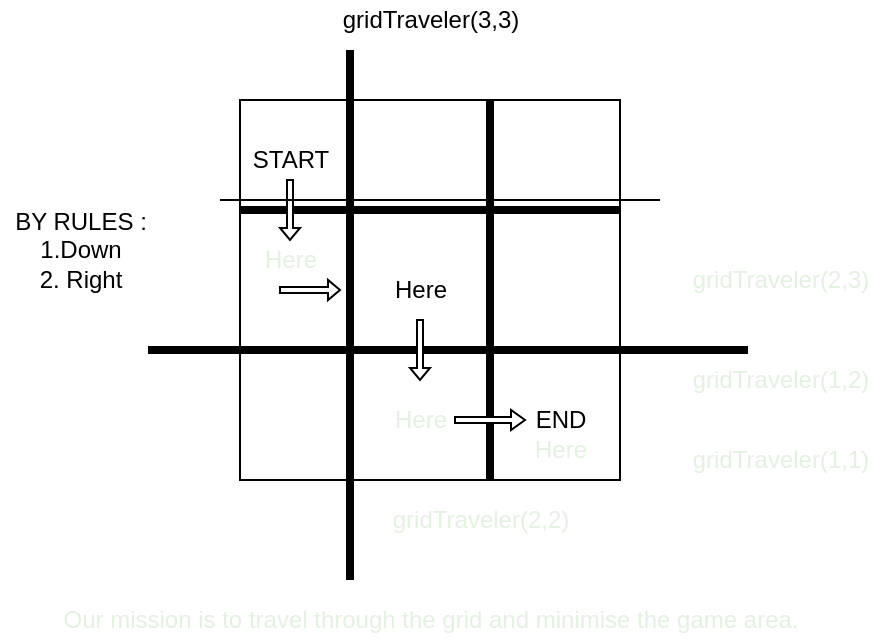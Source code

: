 <mxfile version="13.10.0" type="embed">
    <diagram id="FMVM0CwwDAh94RMpS9ze" name="gridTraveler">
        <mxGraphModel dx="556" dy="479" grid="1" gridSize="10" guides="1" tooltips="1" connect="1" arrows="1" fold="1" page="1" pageScale="1" pageWidth="827" pageHeight="1169" math="0" shadow="0">
            <root>
                <mxCell id="0"/>
                <mxCell id="1" parent="0"/>
                <mxCell id="2" value="" style="whiteSpace=wrap;html=1;aspect=fixed;fontStyle=0;align=right;" vertex="1" parent="1">
                    <mxGeometry x="160" y="130" width="190" height="190" as="geometry"/>
                </mxCell>
                <mxCell id="7" value="" style="line;strokeWidth=4;html=1;perimeter=backbonePerimeter;points=[];outlineConnect=0;" vertex="1" parent="1">
                    <mxGeometry x="160" y="250" width="190" height="10" as="geometry"/>
                </mxCell>
                <mxCell id="8" value="" style="line;strokeWidth=4;html=1;perimeter=backbonePerimeter;points=[];outlineConnect=0;direction=south;" vertex="1" parent="1">
                    <mxGeometry x="280" y="130" width="10" height="190" as="geometry"/>
                </mxCell>
                <mxCell id="11" value="" style="line;strokeWidth=4;html=1;perimeter=backbonePerimeter;points=[];outlineConnect=0;direction=south;" vertex="1" parent="1">
                    <mxGeometry x="210" y="130" width="10" height="190" as="geometry"/>
                </mxCell>
                <mxCell id="12" value="" style="line;strokeWidth=4;html=1;perimeter=backbonePerimeter;points=[];outlineConnect=0;" vertex="1" parent="1">
                    <mxGeometry x="160" y="180" width="190" height="10" as="geometry"/>
                </mxCell>
                <mxCell id="13" value="START" style="text;html=1;resizable=0;autosize=1;align=center;verticalAlign=middle;points=[];fillColor=none;strokeColor=none;rounded=0;" vertex="1" parent="1">
                    <mxGeometry x="160" y="150" width="50" height="20" as="geometry"/>
                </mxCell>
                <mxCell id="16" value="END" style="text;html=1;align=center;verticalAlign=middle;resizable=0;points=[];autosize=1;" vertex="1" parent="1">
                    <mxGeometry x="300" y="280" width="40" height="20" as="geometry"/>
                </mxCell>
                <mxCell id="17" value="gridTraveler(3,3)" style="text;html=1;align=center;verticalAlign=middle;resizable=0;points=[];autosize=1;" vertex="1" parent="1">
                    <mxGeometry x="205" y="80" width="100" height="20" as="geometry"/>
                </mxCell>
                <mxCell id="18" value="" style="shape=singleArrow;direction=south;whiteSpace=wrap;html=1;align=right;" vertex="1" parent="1">
                    <mxGeometry x="180" y="170" width="10" height="30" as="geometry"/>
                </mxCell>
                <mxCell id="19" value="Here" style="text;html=1;align=center;verticalAlign=middle;resizable=0;points=[];autosize=1;" vertex="1" parent="1">
                    <mxGeometry x="230" y="215" width="40" height="20" as="geometry"/>
                </mxCell>
                <mxCell id="20" value="BY RULES :&lt;br&gt;1.Down&lt;br&gt;2. Right" style="text;html=1;align=center;verticalAlign=middle;resizable=0;points=[];autosize=1;" vertex="1" parent="1">
                    <mxGeometry x="40" y="180" width="80" height="50" as="geometry"/>
                </mxCell>
                <mxCell id="24" value="" style="endArrow=none;html=1;fontColor=#E4F0E2;" edge="1" parent="1">
                    <mxGeometry width="50" height="50" relative="1" as="geometry">
                        <mxPoint x="150" y="180" as="sourcePoint"/>
                        <mxPoint x="370" y="180" as="targetPoint"/>
                        <Array as="points"/>
                    </mxGeometry>
                </mxCell>
                <mxCell id="25" value="gridTraveler(2,3)" style="text;html=1;align=center;verticalAlign=middle;resizable=0;points=[];autosize=1;fontColor=#E4F0E2;" vertex="1" parent="1">
                    <mxGeometry x="380" y="210" width="100" height="20" as="geometry"/>
                </mxCell>
                <mxCell id="26" value="" style="shape=singleArrow;whiteSpace=wrap;html=1;fontColor=#E4F0E2;align=right;" vertex="1" parent="1">
                    <mxGeometry x="180" y="220" width="30" height="10" as="geometry"/>
                </mxCell>
                <mxCell id="28" value="" style="line;strokeWidth=4;html=1;perimeter=backbonePerimeter;points=[];outlineConnect=0;fontColor=#E4F0E2;align=right;" vertex="1" parent="1">
                    <mxGeometry x="114" y="250" width="300" height="10" as="geometry"/>
                </mxCell>
                <mxCell id="29" value="" style="line;strokeWidth=4;html=1;perimeter=backbonePerimeter;points=[];outlineConnect=0;fontColor=#E4F0E2;align=right;direction=south;" vertex="1" parent="1">
                    <mxGeometry x="210" y="105" width="10" height="265" as="geometry"/>
                </mxCell>
                <mxCell id="30" value="gridTraveler(2,2)" style="text;html=1;align=center;verticalAlign=middle;resizable=0;points=[];autosize=1;fontColor=#E4F0E2;" vertex="1" parent="1">
                    <mxGeometry x="230" y="330" width="100" height="20" as="geometry"/>
                </mxCell>
                <mxCell id="31" value="" style="shape=singleArrow;direction=south;whiteSpace=wrap;html=1;fontColor=#E4F0E2;align=right;" vertex="1" parent="1">
                    <mxGeometry x="245" y="240" width="10" height="30" as="geometry"/>
                </mxCell>
                <mxCell id="32" value="Here" style="text;html=1;align=center;verticalAlign=middle;resizable=0;points=[];autosize=1;fontColor=#E4F0E2;" vertex="1" parent="1">
                    <mxGeometry x="165" y="200" width="40" height="20" as="geometry"/>
                </mxCell>
                <mxCell id="33" value="Here" style="text;html=1;align=center;verticalAlign=middle;resizable=0;points=[];autosize=1;fontColor=#E4F0E2;" vertex="1" parent="1">
                    <mxGeometry x="230" y="280" width="40" height="20" as="geometry"/>
                </mxCell>
                <mxCell id="34" value="gridTraveler(1,2)" style="text;html=1;align=center;verticalAlign=middle;resizable=0;points=[];autosize=1;fontColor=#E4F0E2;" vertex="1" parent="1">
                    <mxGeometry x="380" y="260" width="100" height="20" as="geometry"/>
                </mxCell>
                <mxCell id="35" value="gridTraveler(1,1)" style="text;html=1;align=center;verticalAlign=middle;resizable=0;points=[];autosize=1;fontColor=#E4F0E2;" vertex="1" parent="1">
                    <mxGeometry x="380" y="300" width="100" height="20" as="geometry"/>
                </mxCell>
                <mxCell id="37" value="" style="shape=singleArrow;whiteSpace=wrap;html=1;fontColor=#E4F0E2;align=right;" vertex="1" parent="1">
                    <mxGeometry x="267.5" y="285" width="35" height="10" as="geometry"/>
                </mxCell>
                <mxCell id="38" value="Here" style="text;html=1;align=center;verticalAlign=middle;resizable=0;points=[];autosize=1;fontColor=#E4F0E2;" vertex="1" parent="1">
                    <mxGeometry x="300" y="295" width="40" height="20" as="geometry"/>
                </mxCell>
                <mxCell id="39" value="Our mission is to travel through the grid and minimise the game area." style="text;html=1;align=center;verticalAlign=middle;resizable=0;points=[];autosize=1;fontColor=#E4F0E2;" vertex="1" parent="1">
                    <mxGeometry x="65" y="380" width="380" height="20" as="geometry"/>
                </mxCell>
            </root>
        </mxGraphModel>
    </diagram>
</mxfile>